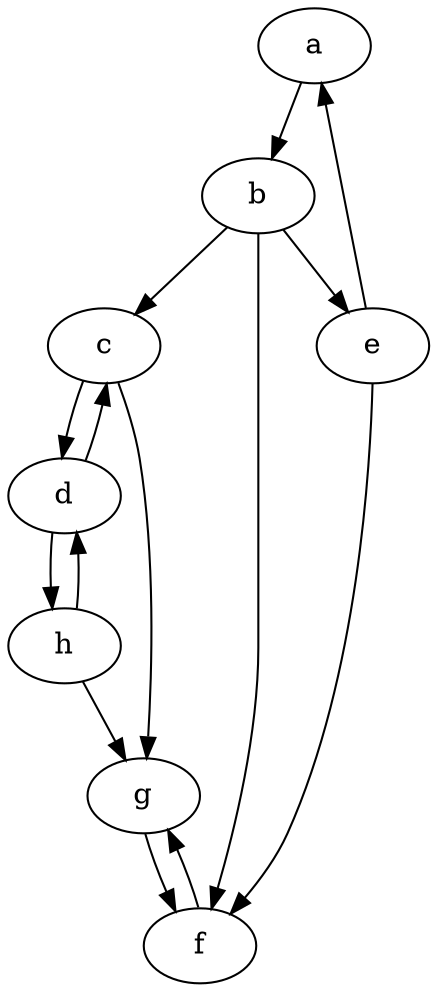 digraph Test {
 a -> b;
 b -> c;
 b -> e;
 b -> f;
 c -> d;
 c -> g;
 d -> c;
 d -> h;
 e -> a;
 e -> f;
 f -> g;
 g -> f;
 h -> d;
 h -> g;
}
